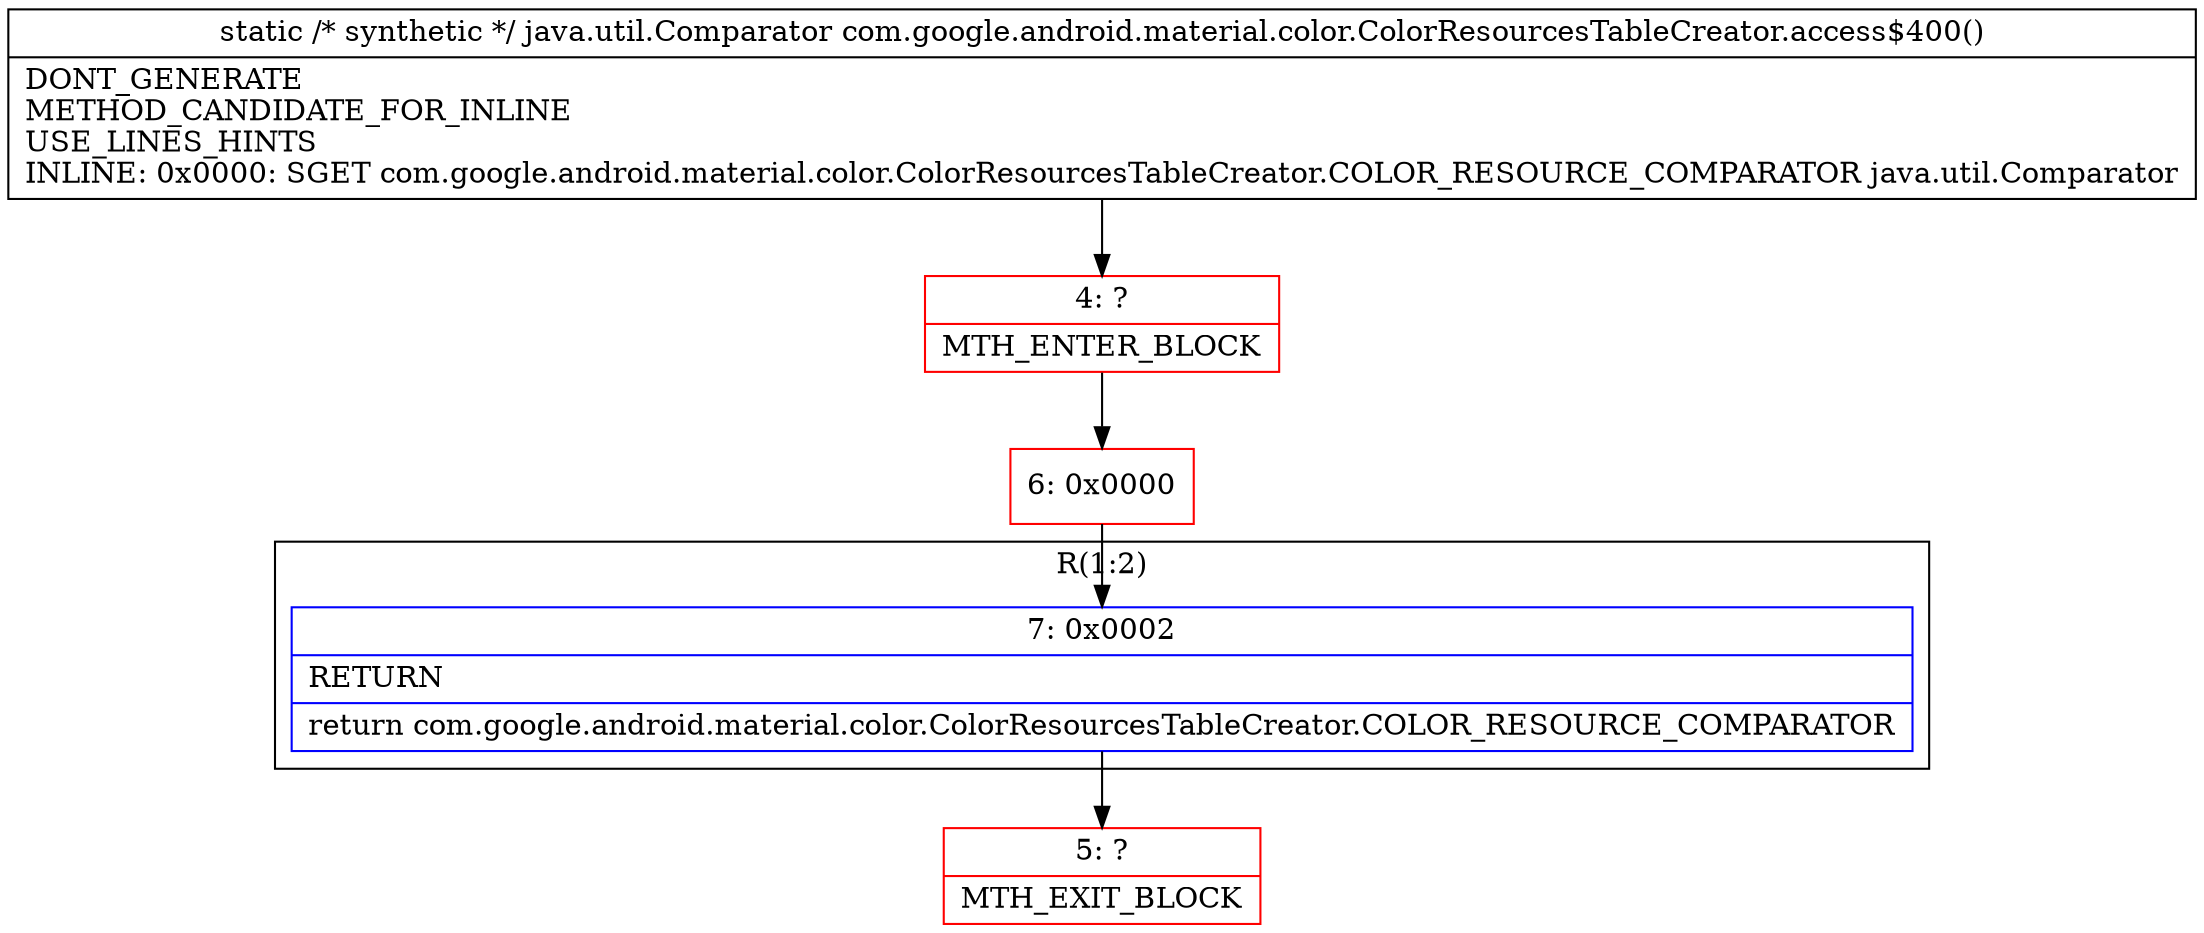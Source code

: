 digraph "CFG forcom.google.android.material.color.ColorResourcesTableCreator.access$400()Ljava\/util\/Comparator;" {
subgraph cluster_Region_1928983882 {
label = "R(1:2)";
node [shape=record,color=blue];
Node_7 [shape=record,label="{7\:\ 0x0002|RETURN\l|return com.google.android.material.color.ColorResourcesTableCreator.COLOR_RESOURCE_COMPARATOR\l}"];
}
Node_4 [shape=record,color=red,label="{4\:\ ?|MTH_ENTER_BLOCK\l}"];
Node_6 [shape=record,color=red,label="{6\:\ 0x0000}"];
Node_5 [shape=record,color=red,label="{5\:\ ?|MTH_EXIT_BLOCK\l}"];
MethodNode[shape=record,label="{static \/* synthetic *\/ java.util.Comparator com.google.android.material.color.ColorResourcesTableCreator.access$400()  | DONT_GENERATE\lMETHOD_CANDIDATE_FOR_INLINE\lUSE_LINES_HINTS\lINLINE: 0x0000: SGET   com.google.android.material.color.ColorResourcesTableCreator.COLOR_RESOURCE_COMPARATOR java.util.Comparator\l}"];
MethodNode -> Node_4;Node_7 -> Node_5;
Node_4 -> Node_6;
Node_6 -> Node_7;
}

